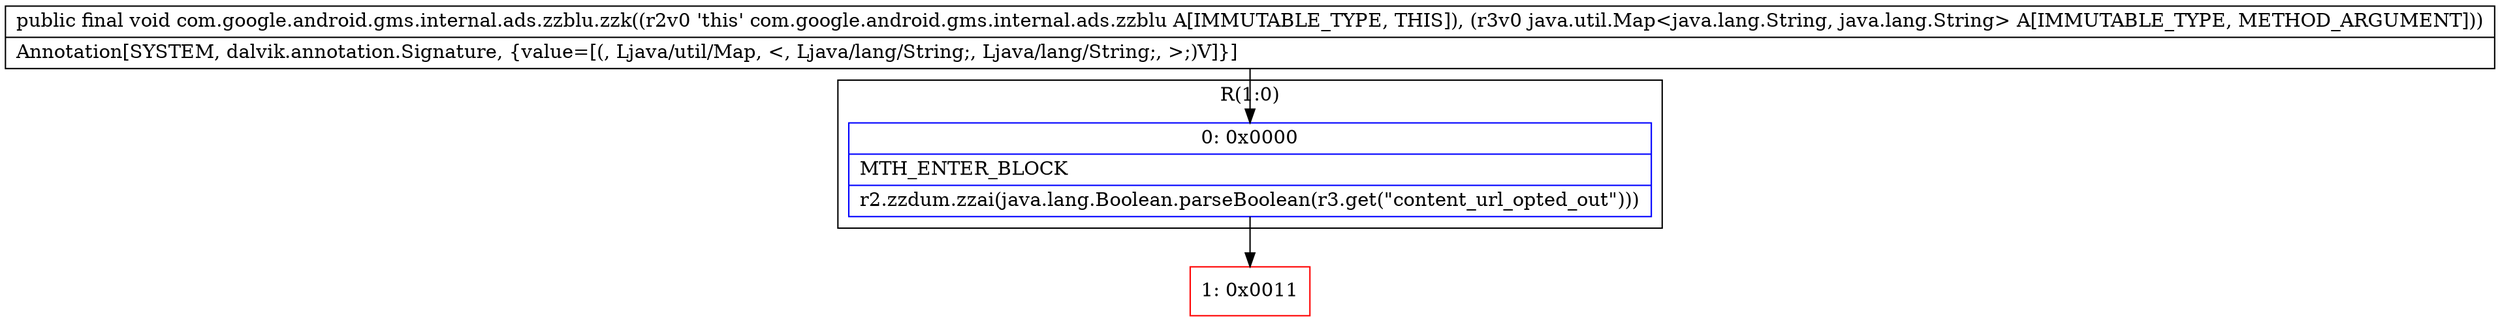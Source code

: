 digraph "CFG forcom.google.android.gms.internal.ads.zzblu.zzk(Ljava\/util\/Map;)V" {
subgraph cluster_Region_561539819 {
label = "R(1:0)";
node [shape=record,color=blue];
Node_0 [shape=record,label="{0\:\ 0x0000|MTH_ENTER_BLOCK\l|r2.zzdum.zzai(java.lang.Boolean.parseBoolean(r3.get(\"content_url_opted_out\")))\l}"];
}
Node_1 [shape=record,color=red,label="{1\:\ 0x0011}"];
MethodNode[shape=record,label="{public final void com.google.android.gms.internal.ads.zzblu.zzk((r2v0 'this' com.google.android.gms.internal.ads.zzblu A[IMMUTABLE_TYPE, THIS]), (r3v0 java.util.Map\<java.lang.String, java.lang.String\> A[IMMUTABLE_TYPE, METHOD_ARGUMENT]))  | Annotation[SYSTEM, dalvik.annotation.Signature, \{value=[(, Ljava\/util\/Map, \<, Ljava\/lang\/String;, Ljava\/lang\/String;, \>;)V]\}]\l}"];
MethodNode -> Node_0;
Node_0 -> Node_1;
}

